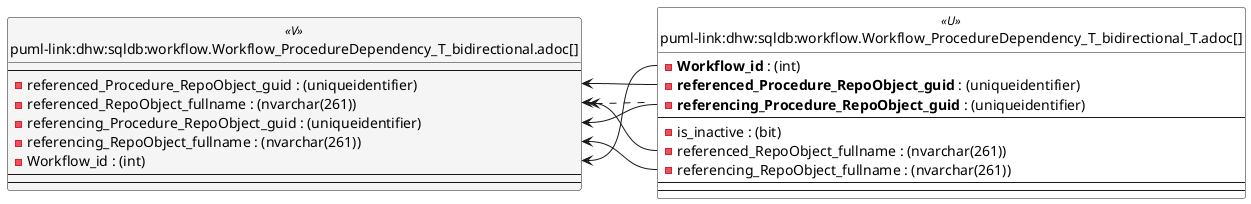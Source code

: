 @startuml
left to right direction
'top to bottom direction
hide circle
'avoide "." issues:
set namespaceSeparator none


skinparam class {
  BackgroundColor White
  BackgroundColor<<FN>> Yellow
  BackgroundColor<<FS>> Yellow
  BackgroundColor<<FT>> LightGray
  BackgroundColor<<IF>> Yellow
  BackgroundColor<<IS>> Yellow
  BackgroundColor<<P>> Aqua
  BackgroundColor<<PC>> Aqua
  BackgroundColor<<SN>> Yellow
  BackgroundColor<<SO>> SlateBlue
  BackgroundColor<<TF>> LightGray
  BackgroundColor<<TR>> Tomato
  BackgroundColor<<U>> White
  BackgroundColor<<V>> WhiteSmoke
  BackgroundColor<<X>> Aqua
  BackgroundColor<<external>> AliceBlue
}


entity "puml-link:dhw:sqldb:workflow.Workflow_ProcedureDependency_T_bidirectional.adoc[]" as workflow.Workflow_ProcedureDependency_T_bidirectional << V >> {
  --
  - referenced_Procedure_RepoObject_guid : (uniqueidentifier)
  - referenced_RepoObject_fullname : (nvarchar(261))
  - referencing_Procedure_RepoObject_guid : (uniqueidentifier)
  - referencing_RepoObject_fullname : (nvarchar(261))
  - Workflow_id : (int)
  --
  --
}

entity "puml-link:dhw:sqldb:workflow.Workflow_ProcedureDependency_T_bidirectional_T.adoc[]" as workflow.Workflow_ProcedureDependency_T_bidirectional_T << U >> {
  - **Workflow_id** : (int)
  - **referenced_Procedure_RepoObject_guid** : (uniqueidentifier)
  - **referencing_Procedure_RepoObject_guid** : (uniqueidentifier)
  --
  - is_inactive : (bit)
  - referenced_RepoObject_fullname : (nvarchar(261))
  - referencing_RepoObject_fullname : (nvarchar(261))
  --
  --
}

workflow.Workflow_ProcedureDependency_T_bidirectional <.. workflow.Workflow_ProcedureDependency_T_bidirectional_T
"workflow.Workflow_ProcedureDependency_T_bidirectional::referenced_Procedure_RepoObject_guid" <-- "workflow.Workflow_ProcedureDependency_T_bidirectional_T::referenced_Procedure_RepoObject_guid"
"workflow.Workflow_ProcedureDependency_T_bidirectional::referenced_RepoObject_fullname" <-- "workflow.Workflow_ProcedureDependency_T_bidirectional_T::referenced_RepoObject_fullname"
"workflow.Workflow_ProcedureDependency_T_bidirectional::referencing_Procedure_RepoObject_guid" <-- "workflow.Workflow_ProcedureDependency_T_bidirectional_T::referencing_Procedure_RepoObject_guid"
"workflow.Workflow_ProcedureDependency_T_bidirectional::referencing_RepoObject_fullname" <-- "workflow.Workflow_ProcedureDependency_T_bidirectional_T::referencing_RepoObject_fullname"
"workflow.Workflow_ProcedureDependency_T_bidirectional::Workflow_id" <-- "workflow.Workflow_ProcedureDependency_T_bidirectional_T::Workflow_id"
@enduml

